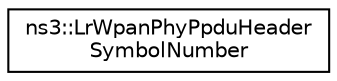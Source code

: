 digraph "Graphical Class Hierarchy"
{
 // LATEX_PDF_SIZE
  edge [fontname="Helvetica",fontsize="10",labelfontname="Helvetica",labelfontsize="10"];
  node [fontname="Helvetica",fontsize="10",shape=record];
  rankdir="LR";
  Node0 [label="ns3::LrWpanPhyPpduHeader\lSymbolNumber",height=0.2,width=0.4,color="black", fillcolor="white", style="filled",URL="$structns3_1_1_lr_wpan_phy_ppdu_header_symbol_number.html",tooltip="This data structure provides number of symbols for the PPDU headers: SHR and PHR See IEEE802...."];
}
